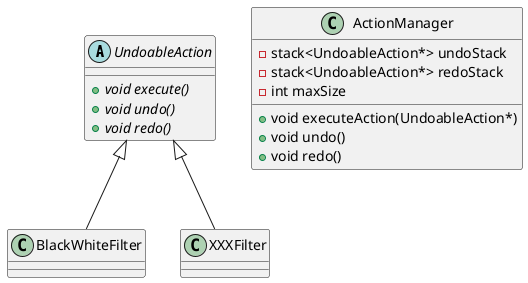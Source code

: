 @startuml undo_redo
abstract class UndoableAction {
    {abstract} +void execute()
    {abstract} +void undo()
    {abstract} +void redo()
}

class ActionManager {
    -stack<UndoableAction*> undoStack
    -stack<UndoableAction*> redoStack
    -int maxSize

    +void executeAction(UndoableAction*)
    +void undo()
    +void redo()
}

class BlackWhiteFilter
class XXXFilter

UndoableAction <|-- BlackWhiteFilter
UndoableAction <|-- XXXFilter
@enduml